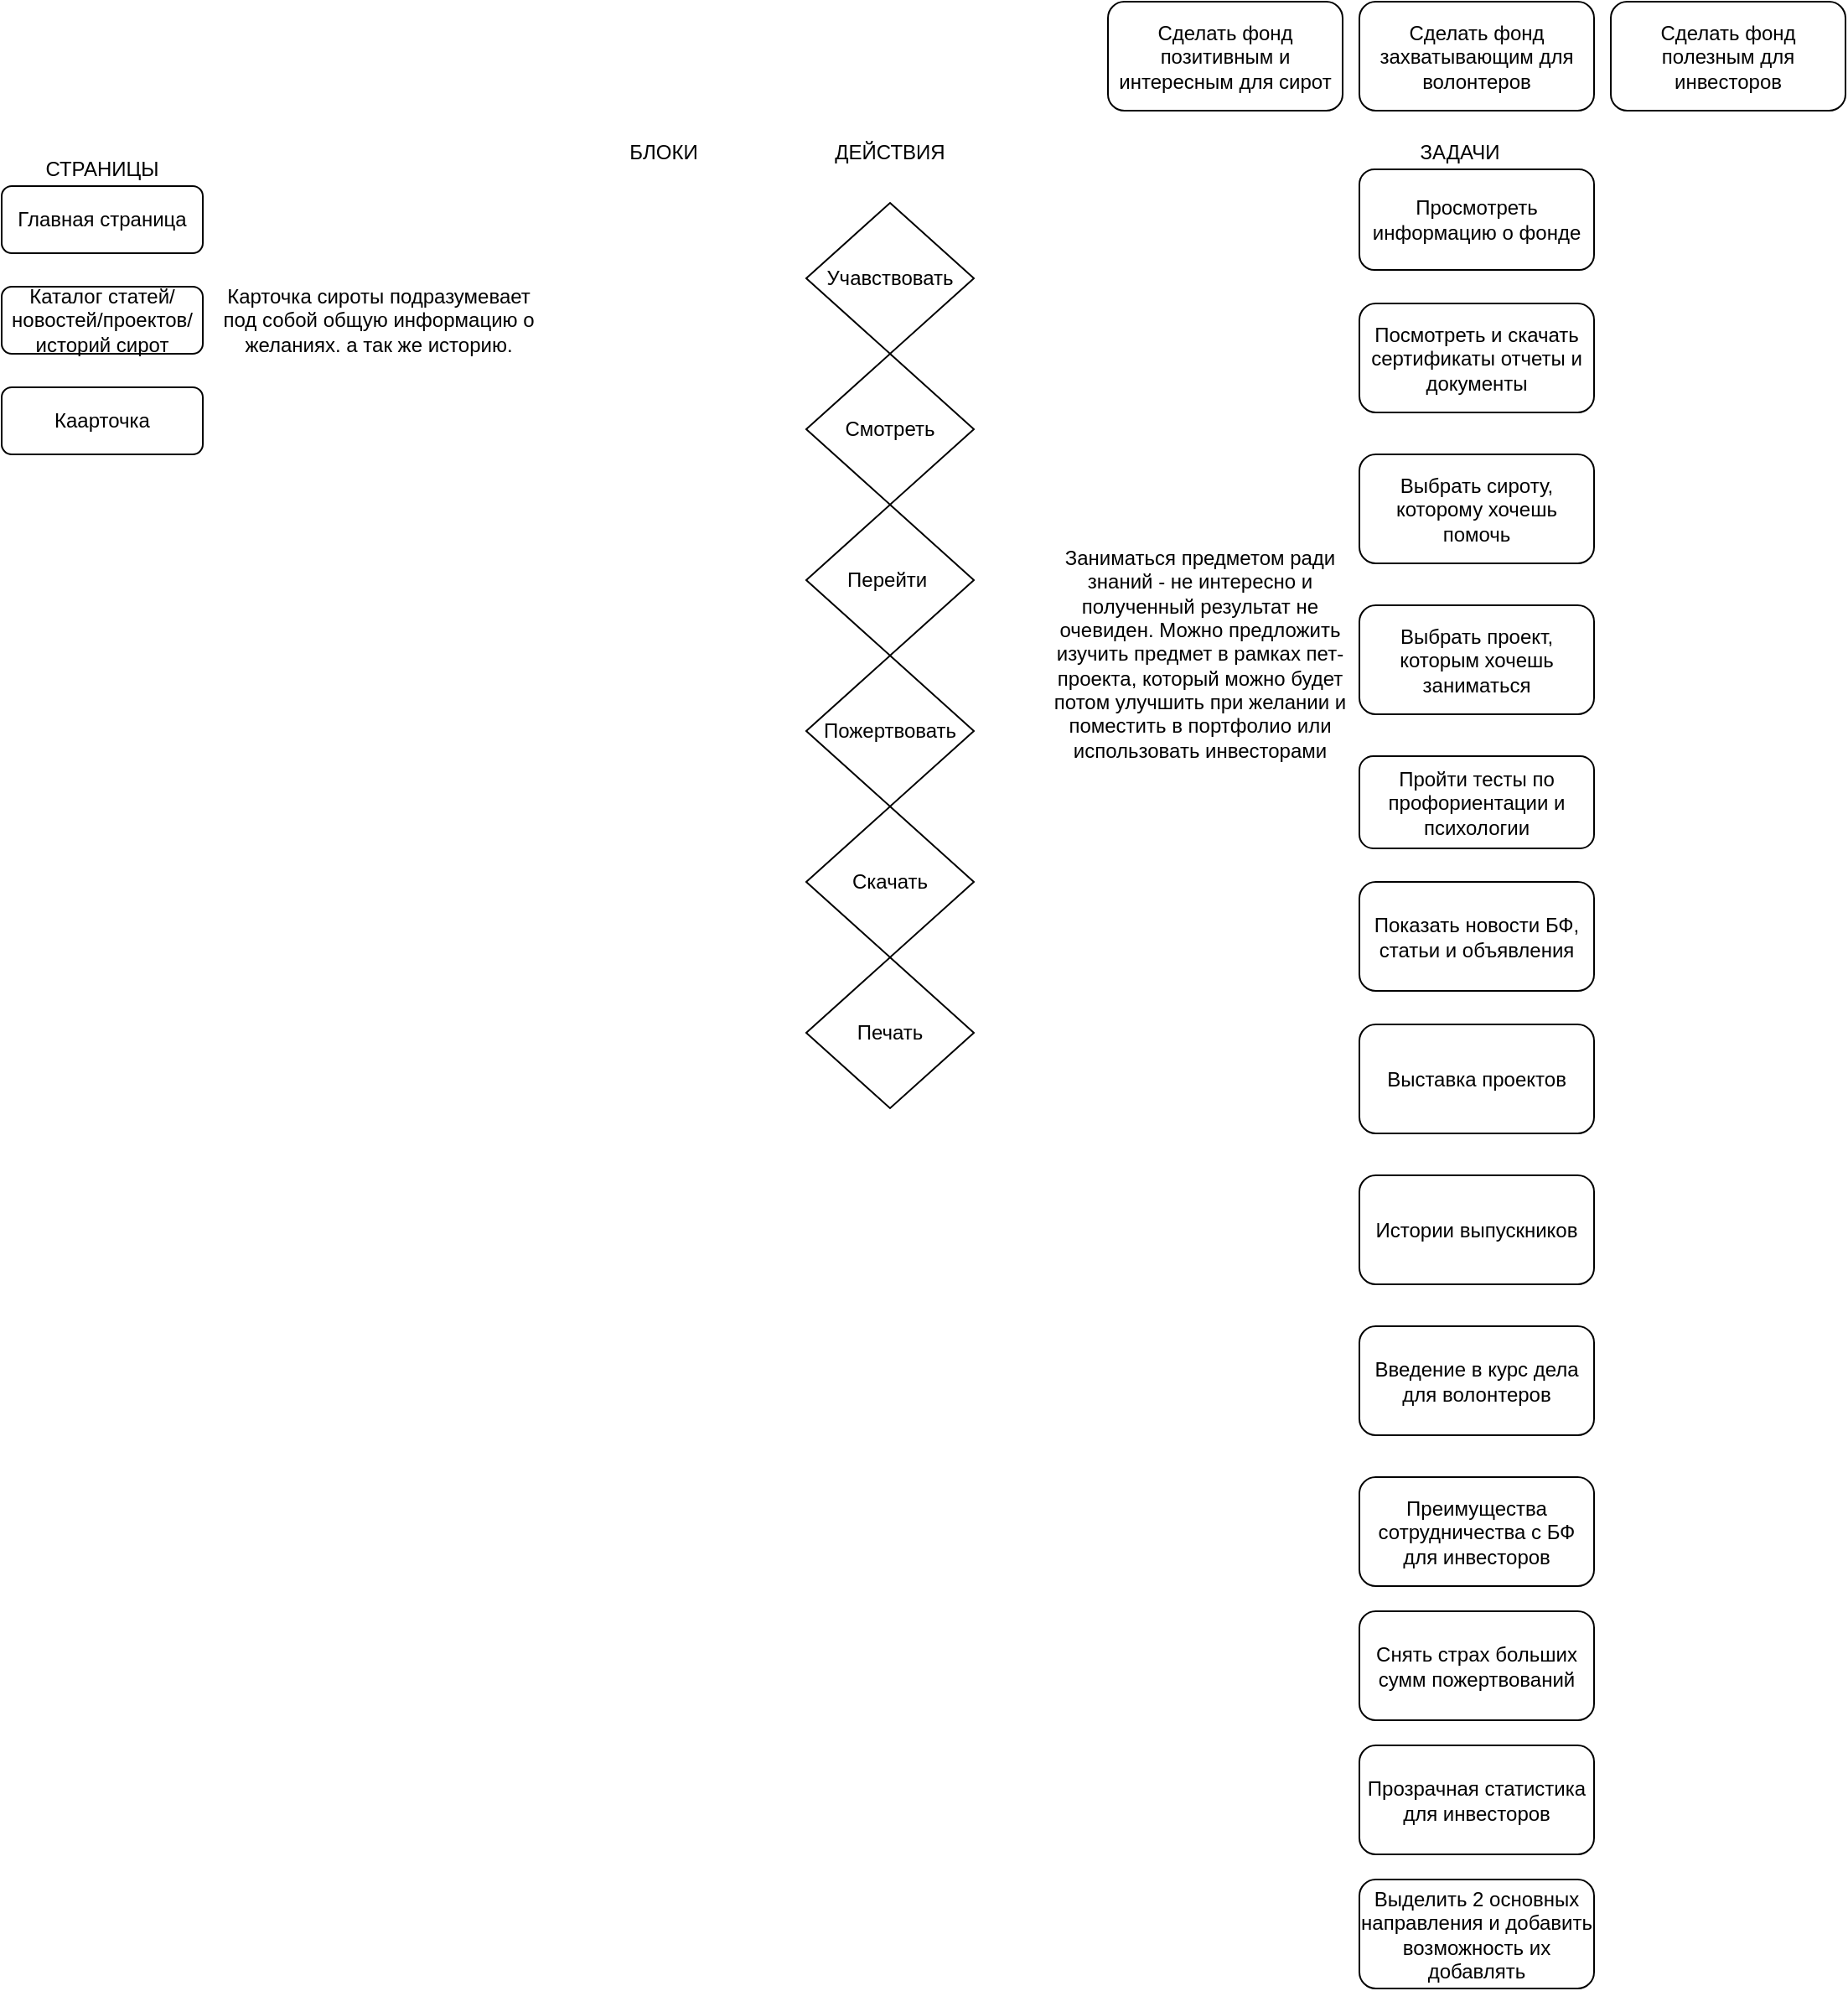 <mxfile version="13.7.5" type="github">
  <diagram id="C5RBs43oDa-KdzZeNtuy" name="Page-1">
    <mxGraphModel dx="1422" dy="1931" grid="1" gridSize="10" guides="1" tooltips="1" connect="1" arrows="1" fold="1" page="1" pageScale="1" pageWidth="827" pageHeight="1169" math="0" shadow="0">
      <root>
        <mxCell id="WIyWlLk6GJQsqaUBKTNV-0" />
        <mxCell id="WIyWlLk6GJQsqaUBKTNV-1" parent="WIyWlLk6GJQsqaUBKTNV-0" />
        <mxCell id="WIyWlLk6GJQsqaUBKTNV-3" value="Главная страница" style="rounded=1;whiteSpace=wrap;html=1;fontSize=12;glass=0;strokeWidth=1;shadow=0;" parent="WIyWlLk6GJQsqaUBKTNV-1" vertex="1">
          <mxGeometry y="30" width="120" height="40" as="geometry" />
        </mxCell>
        <mxCell id="j_ZyQGbrb5WWIaR_qc2B-1" value="Каталог статей/новостей/проектов/историй сирот" style="rounded=1;whiteSpace=wrap;html=1;fontSize=12;glass=0;strokeWidth=1;shadow=0;" vertex="1" parent="WIyWlLk6GJQsqaUBKTNV-1">
          <mxGeometry y="90" width="120" height="40" as="geometry" />
        </mxCell>
        <mxCell id="j_ZyQGbrb5WWIaR_qc2B-2" value="Каарточка" style="rounded=1;whiteSpace=wrap;html=1;fontSize=12;glass=0;strokeWidth=1;shadow=0;" vertex="1" parent="WIyWlLk6GJQsqaUBKTNV-1">
          <mxGeometry y="150" width="120" height="40" as="geometry" />
        </mxCell>
        <mxCell id="j_ZyQGbrb5WWIaR_qc2B-3" value="Просмотреть информацию о фонде" style="rounded=1;whiteSpace=wrap;html=1;fontSize=12;glass=0;strokeWidth=1;shadow=0;" vertex="1" parent="WIyWlLk6GJQsqaUBKTNV-1">
          <mxGeometry x="810" y="20" width="140" height="60" as="geometry" />
        </mxCell>
        <mxCell id="j_ZyQGbrb5WWIaR_qc2B-4" value="СТРАНИЦЫ" style="text;html=1;strokeColor=none;fillColor=none;align=center;verticalAlign=middle;whiteSpace=wrap;rounded=0;" vertex="1" parent="WIyWlLk6GJQsqaUBKTNV-1">
          <mxGeometry x="25" y="10" width="70" height="20" as="geometry" />
        </mxCell>
        <mxCell id="j_ZyQGbrb5WWIaR_qc2B-5" value="ЗАДАЧИ" style="text;html=1;strokeColor=none;fillColor=none;align=center;verticalAlign=middle;whiteSpace=wrap;rounded=0;" vertex="1" parent="WIyWlLk6GJQsqaUBKTNV-1">
          <mxGeometry x="830" width="80" height="20" as="geometry" />
        </mxCell>
        <mxCell id="j_ZyQGbrb5WWIaR_qc2B-6" value="БЛОКИ" style="text;html=1;strokeColor=none;fillColor=none;align=center;verticalAlign=middle;whiteSpace=wrap;rounded=0;" vertex="1" parent="WIyWlLk6GJQsqaUBKTNV-1">
          <mxGeometry x="360" width="70" height="20" as="geometry" />
        </mxCell>
        <mxCell id="j_ZyQGbrb5WWIaR_qc2B-7" value="ДЕЙСТВИЯ" style="text;html=1;strokeColor=none;fillColor=none;align=center;verticalAlign=middle;whiteSpace=wrap;rounded=0;" vertex="1" parent="WIyWlLk6GJQsqaUBKTNV-1">
          <mxGeometry x="495" width="70" height="20" as="geometry" />
        </mxCell>
        <mxCell id="j_ZyQGbrb5WWIaR_qc2B-8" value="Учавствовать" style="rhombus;whiteSpace=wrap;html=1;" vertex="1" parent="WIyWlLk6GJQsqaUBKTNV-1">
          <mxGeometry x="480" y="40" width="100" height="90" as="geometry" />
        </mxCell>
        <mxCell id="j_ZyQGbrb5WWIaR_qc2B-9" value="Смотреть" style="rhombus;whiteSpace=wrap;html=1;" vertex="1" parent="WIyWlLk6GJQsqaUBKTNV-1">
          <mxGeometry x="480" y="130" width="100" height="90" as="geometry" />
        </mxCell>
        <mxCell id="j_ZyQGbrb5WWIaR_qc2B-10" value="Перейти&amp;nbsp;" style="rhombus;whiteSpace=wrap;html=1;" vertex="1" parent="WIyWlLk6GJQsqaUBKTNV-1">
          <mxGeometry x="480" y="220" width="100" height="90" as="geometry" />
        </mxCell>
        <mxCell id="j_ZyQGbrb5WWIaR_qc2B-11" value="Пожертвовать" style="rhombus;whiteSpace=wrap;html=1;" vertex="1" parent="WIyWlLk6GJQsqaUBKTNV-1">
          <mxGeometry x="480" y="310" width="100" height="90" as="geometry" />
        </mxCell>
        <mxCell id="j_ZyQGbrb5WWIaR_qc2B-12" value="Посмотреть и скачать сертификаты отчеты и документы" style="rounded=1;whiteSpace=wrap;html=1;fontSize=12;glass=0;strokeWidth=1;shadow=0;" vertex="1" parent="WIyWlLk6GJQsqaUBKTNV-1">
          <mxGeometry x="810" y="100" width="140" height="65" as="geometry" />
        </mxCell>
        <mxCell id="j_ZyQGbrb5WWIaR_qc2B-13" value="Скачать" style="rhombus;whiteSpace=wrap;html=1;" vertex="1" parent="WIyWlLk6GJQsqaUBKTNV-1">
          <mxGeometry x="480" y="400" width="100" height="90" as="geometry" />
        </mxCell>
        <mxCell id="j_ZyQGbrb5WWIaR_qc2B-14" value="Печать" style="rhombus;whiteSpace=wrap;html=1;" vertex="1" parent="WIyWlLk6GJQsqaUBKTNV-1">
          <mxGeometry x="480" y="490" width="100" height="90" as="geometry" />
        </mxCell>
        <mxCell id="j_ZyQGbrb5WWIaR_qc2B-15" value="Выбрать сироту, которому хочешь помочь" style="rounded=1;whiteSpace=wrap;html=1;fontSize=12;glass=0;strokeWidth=1;shadow=0;" vertex="1" parent="WIyWlLk6GJQsqaUBKTNV-1">
          <mxGeometry x="810" y="190" width="140" height="65" as="geometry" />
        </mxCell>
        <mxCell id="j_ZyQGbrb5WWIaR_qc2B-16" value="Выбрать проект, которым хочешь заниматься" style="rounded=1;whiteSpace=wrap;html=1;fontSize=12;glass=0;strokeWidth=1;shadow=0;" vertex="1" parent="WIyWlLk6GJQsqaUBKTNV-1">
          <mxGeometry x="810" y="280" width="140" height="65" as="geometry" />
        </mxCell>
        <mxCell id="j_ZyQGbrb5WWIaR_qc2B-17" value="Пройти тесты по профориентации и психологии" style="rounded=1;whiteSpace=wrap;html=1;fontSize=12;glass=0;strokeWidth=1;shadow=0;" vertex="1" parent="WIyWlLk6GJQsqaUBKTNV-1">
          <mxGeometry x="810" y="370" width="140" height="55" as="geometry" />
        </mxCell>
        <mxCell id="j_ZyQGbrb5WWIaR_qc2B-19" value="Заниматься предметом ради знаний - не интересно и полученный результат не очевиден. Можно предложить изучить предмет в рамках пет-проекта, который можно будет потом улучшить при желании и поместить в портфолио или использовать инвесторами" style="text;html=1;strokeColor=none;fillColor=none;align=center;verticalAlign=middle;whiteSpace=wrap;rounded=0;" vertex="1" parent="WIyWlLk6GJQsqaUBKTNV-1">
          <mxGeometry x="620" y="247.5" width="190" height="122.5" as="geometry" />
        </mxCell>
        <mxCell id="j_ZyQGbrb5WWIaR_qc2B-21" value="Показать новости БФ, статьи и объявления" style="rounded=1;whiteSpace=wrap;html=1;fontSize=12;glass=0;strokeWidth=1;shadow=0;" vertex="1" parent="WIyWlLk6GJQsqaUBKTNV-1">
          <mxGeometry x="810" y="445" width="140" height="65" as="geometry" />
        </mxCell>
        <mxCell id="j_ZyQGbrb5WWIaR_qc2B-22" value="Выставка проектов" style="rounded=1;whiteSpace=wrap;html=1;fontSize=12;glass=0;strokeWidth=1;shadow=0;" vertex="1" parent="WIyWlLk6GJQsqaUBKTNV-1">
          <mxGeometry x="810" y="530" width="140" height="65" as="geometry" />
        </mxCell>
        <mxCell id="j_ZyQGbrb5WWIaR_qc2B-23" value="Истории выпускников" style="rounded=1;whiteSpace=wrap;html=1;fontSize=12;glass=0;strokeWidth=1;shadow=0;" vertex="1" parent="WIyWlLk6GJQsqaUBKTNV-1">
          <mxGeometry x="810" y="620" width="140" height="65" as="geometry" />
        </mxCell>
        <mxCell id="j_ZyQGbrb5WWIaR_qc2B-24" value="Введение в курс дела для волонтеров" style="rounded=1;whiteSpace=wrap;html=1;fontSize=12;glass=0;strokeWidth=1;shadow=0;" vertex="1" parent="WIyWlLk6GJQsqaUBKTNV-1">
          <mxGeometry x="810" y="710" width="140" height="65" as="geometry" />
        </mxCell>
        <mxCell id="j_ZyQGbrb5WWIaR_qc2B-25" value="Преимущества сотрудничества с БФ для инвесторов" style="rounded=1;whiteSpace=wrap;html=1;fontSize=12;glass=0;strokeWidth=1;shadow=0;" vertex="1" parent="WIyWlLk6GJQsqaUBKTNV-1">
          <mxGeometry x="810" y="800" width="140" height="65" as="geometry" />
        </mxCell>
        <mxCell id="j_ZyQGbrb5WWIaR_qc2B-26" value="Снять страх больших сумм пожертвований" style="rounded=1;whiteSpace=wrap;html=1;fontSize=12;glass=0;strokeWidth=1;shadow=0;" vertex="1" parent="WIyWlLk6GJQsqaUBKTNV-1">
          <mxGeometry x="810" y="880" width="140" height="65" as="geometry" />
        </mxCell>
        <mxCell id="j_ZyQGbrb5WWIaR_qc2B-27" value="Прозрачная статистика для инвесторов" style="rounded=1;whiteSpace=wrap;html=1;fontSize=12;glass=0;strokeWidth=1;shadow=0;" vertex="1" parent="WIyWlLk6GJQsqaUBKTNV-1">
          <mxGeometry x="810" y="960" width="140" height="65" as="geometry" />
        </mxCell>
        <mxCell id="j_ZyQGbrb5WWIaR_qc2B-28" value="Выделить 2 основных направления и добавить возможность их добавлять" style="rounded=1;whiteSpace=wrap;html=1;fontSize=12;glass=0;strokeWidth=1;shadow=0;" vertex="1" parent="WIyWlLk6GJQsqaUBKTNV-1">
          <mxGeometry x="810" y="1040" width="140" height="65" as="geometry" />
        </mxCell>
        <mxCell id="j_ZyQGbrb5WWIaR_qc2B-29" value="Карточка сироты подразумевает под собой общую информацию о желаниях. а так же историю." style="text;html=1;strokeColor=none;fillColor=none;align=center;verticalAlign=middle;whiteSpace=wrap;rounded=0;" vertex="1" parent="WIyWlLk6GJQsqaUBKTNV-1">
          <mxGeometry x="130" y="74.38" width="190" height="71.25" as="geometry" />
        </mxCell>
        <mxCell id="j_ZyQGbrb5WWIaR_qc2B-30" value="Сделать фонд полезным для инвесторов" style="rounded=1;whiteSpace=wrap;html=1;fontSize=12;glass=0;strokeWidth=1;shadow=0;" vertex="1" parent="WIyWlLk6GJQsqaUBKTNV-1">
          <mxGeometry x="960" y="-80" width="140" height="65" as="geometry" />
        </mxCell>
        <mxCell id="j_ZyQGbrb5WWIaR_qc2B-31" value="Сделать фонд захватывающим для волонтеров" style="rounded=1;whiteSpace=wrap;html=1;fontSize=12;glass=0;strokeWidth=1;shadow=0;" vertex="1" parent="WIyWlLk6GJQsqaUBKTNV-1">
          <mxGeometry x="810" y="-80" width="140" height="65" as="geometry" />
        </mxCell>
        <mxCell id="j_ZyQGbrb5WWIaR_qc2B-33" value="Сделать фонд позитивным и интересным для сирот" style="rounded=1;whiteSpace=wrap;html=1;fontSize=12;glass=0;strokeWidth=1;shadow=0;" vertex="1" parent="WIyWlLk6GJQsqaUBKTNV-1">
          <mxGeometry x="660" y="-80" width="140" height="65" as="geometry" />
        </mxCell>
      </root>
    </mxGraphModel>
  </diagram>
</mxfile>
